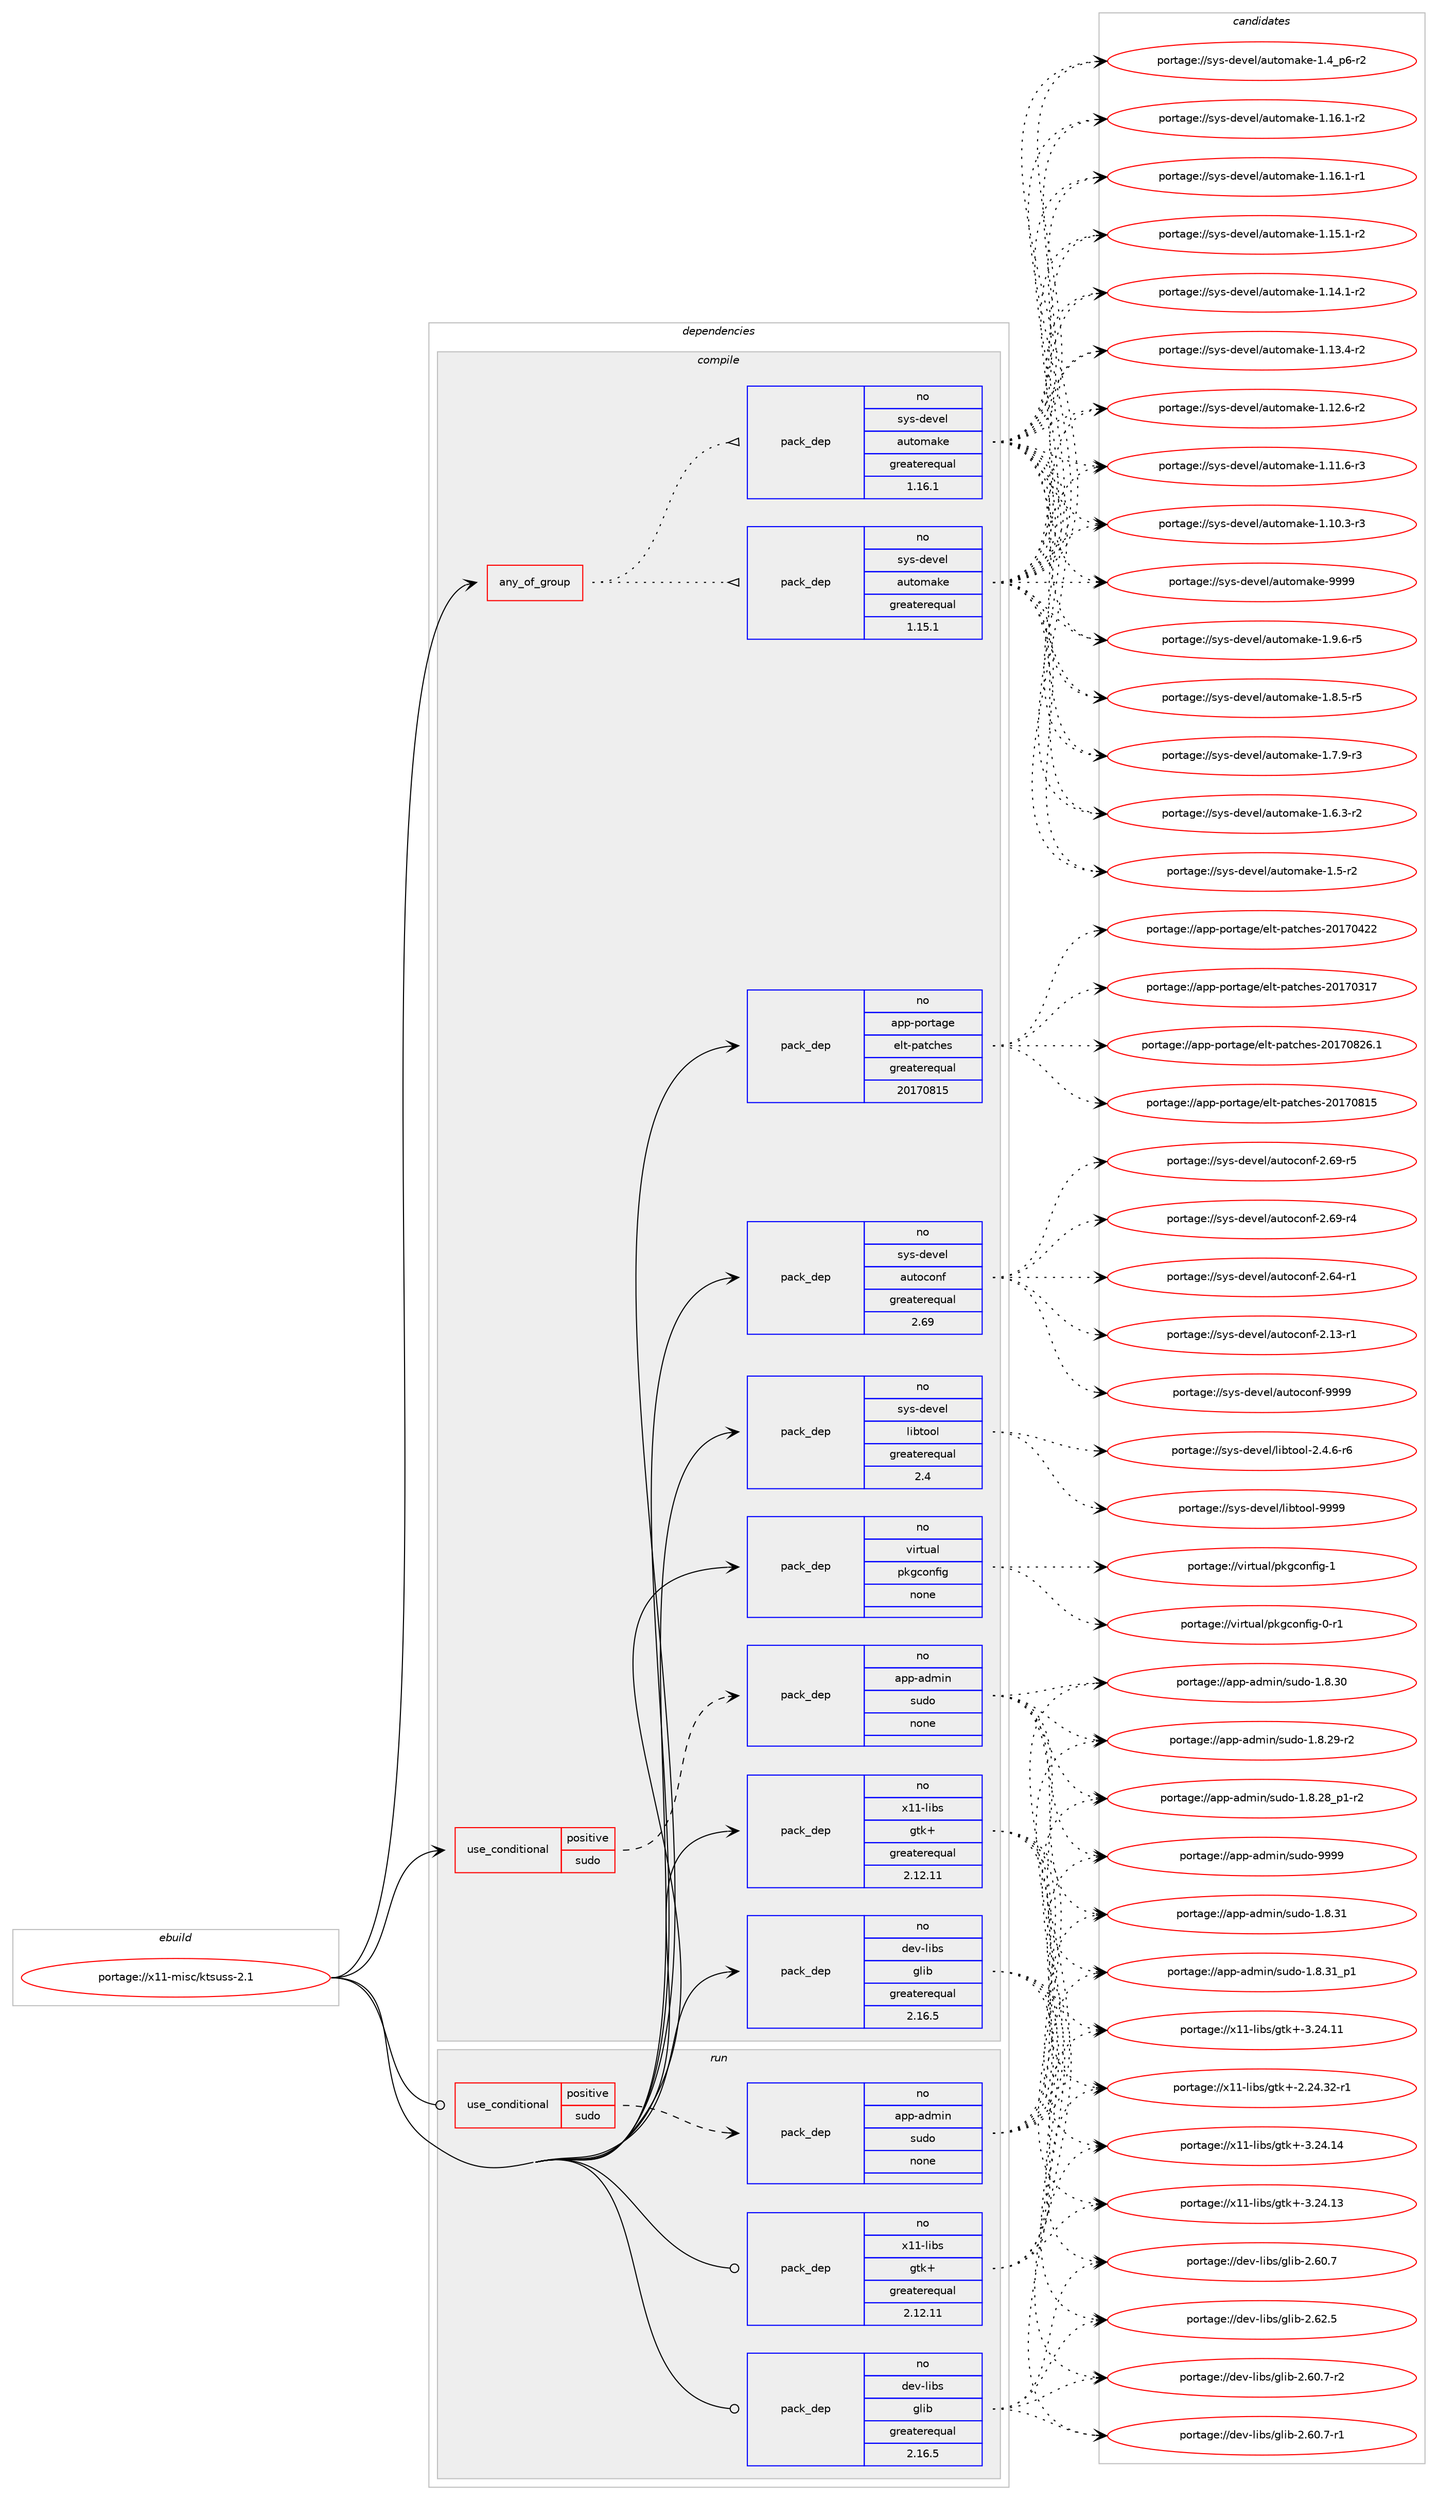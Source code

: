 digraph prolog {

# *************
# Graph options
# *************

newrank=true;
concentrate=true;
compound=true;
graph [rankdir=LR,fontname=Helvetica,fontsize=10,ranksep=1.5];#, ranksep=2.5, nodesep=0.2];
edge  [arrowhead=vee];
node  [fontname=Helvetica,fontsize=10];

# **********
# The ebuild
# **********

subgraph cluster_leftcol {
color=gray;
label=<<i>ebuild</i>>;
id [label="portage://x11-misc/ktsuss-2.1", color=red, width=4, href="../x11-misc/ktsuss-2.1.svg"];
}

# ****************
# The dependencies
# ****************

subgraph cluster_midcol {
color=gray;
label=<<i>dependencies</i>>;
subgraph cluster_compile {
fillcolor="#eeeeee";
style=filled;
label=<<i>compile</i>>;
subgraph any97 {
dependency6785 [label=<<TABLE BORDER="0" CELLBORDER="1" CELLSPACING="0" CELLPADDING="4"><TR><TD CELLPADDING="10">any_of_group</TD></TR></TABLE>>, shape=none, color=red];subgraph pack5927 {
dependency6786 [label=<<TABLE BORDER="0" CELLBORDER="1" CELLSPACING="0" CELLPADDING="4" WIDTH="220"><TR><TD ROWSPAN="6" CELLPADDING="30">pack_dep</TD></TR><TR><TD WIDTH="110">no</TD></TR><TR><TD>sys-devel</TD></TR><TR><TD>automake</TD></TR><TR><TD>greaterequal</TD></TR><TR><TD>1.16.1</TD></TR></TABLE>>, shape=none, color=blue];
}
dependency6785:e -> dependency6786:w [weight=20,style="dotted",arrowhead="oinv"];
subgraph pack5928 {
dependency6787 [label=<<TABLE BORDER="0" CELLBORDER="1" CELLSPACING="0" CELLPADDING="4" WIDTH="220"><TR><TD ROWSPAN="6" CELLPADDING="30">pack_dep</TD></TR><TR><TD WIDTH="110">no</TD></TR><TR><TD>sys-devel</TD></TR><TR><TD>automake</TD></TR><TR><TD>greaterequal</TD></TR><TR><TD>1.15.1</TD></TR></TABLE>>, shape=none, color=blue];
}
dependency6785:e -> dependency6787:w [weight=20,style="dotted",arrowhead="oinv"];
}
id:e -> dependency6785:w [weight=20,style="solid",arrowhead="vee"];
subgraph cond761 {
dependency6788 [label=<<TABLE BORDER="0" CELLBORDER="1" CELLSPACING="0" CELLPADDING="4"><TR><TD ROWSPAN="3" CELLPADDING="10">use_conditional</TD></TR><TR><TD>positive</TD></TR><TR><TD>sudo</TD></TR></TABLE>>, shape=none, color=red];
subgraph pack5929 {
dependency6789 [label=<<TABLE BORDER="0" CELLBORDER="1" CELLSPACING="0" CELLPADDING="4" WIDTH="220"><TR><TD ROWSPAN="6" CELLPADDING="30">pack_dep</TD></TR><TR><TD WIDTH="110">no</TD></TR><TR><TD>app-admin</TD></TR><TR><TD>sudo</TD></TR><TR><TD>none</TD></TR><TR><TD></TD></TR></TABLE>>, shape=none, color=blue];
}
dependency6788:e -> dependency6789:w [weight=20,style="dashed",arrowhead="vee"];
}
id:e -> dependency6788:w [weight=20,style="solid",arrowhead="vee"];
subgraph pack5930 {
dependency6790 [label=<<TABLE BORDER="0" CELLBORDER="1" CELLSPACING="0" CELLPADDING="4" WIDTH="220"><TR><TD ROWSPAN="6" CELLPADDING="30">pack_dep</TD></TR><TR><TD WIDTH="110">no</TD></TR><TR><TD>app-portage</TD></TR><TR><TD>elt-patches</TD></TR><TR><TD>greaterequal</TD></TR><TR><TD>20170815</TD></TR></TABLE>>, shape=none, color=blue];
}
id:e -> dependency6790:w [weight=20,style="solid",arrowhead="vee"];
subgraph pack5931 {
dependency6791 [label=<<TABLE BORDER="0" CELLBORDER="1" CELLSPACING="0" CELLPADDING="4" WIDTH="220"><TR><TD ROWSPAN="6" CELLPADDING="30">pack_dep</TD></TR><TR><TD WIDTH="110">no</TD></TR><TR><TD>dev-libs</TD></TR><TR><TD>glib</TD></TR><TR><TD>greaterequal</TD></TR><TR><TD>2.16.5</TD></TR></TABLE>>, shape=none, color=blue];
}
id:e -> dependency6791:w [weight=20,style="solid",arrowhead="vee"];
subgraph pack5932 {
dependency6792 [label=<<TABLE BORDER="0" CELLBORDER="1" CELLSPACING="0" CELLPADDING="4" WIDTH="220"><TR><TD ROWSPAN="6" CELLPADDING="30">pack_dep</TD></TR><TR><TD WIDTH="110">no</TD></TR><TR><TD>sys-devel</TD></TR><TR><TD>autoconf</TD></TR><TR><TD>greaterequal</TD></TR><TR><TD>2.69</TD></TR></TABLE>>, shape=none, color=blue];
}
id:e -> dependency6792:w [weight=20,style="solid",arrowhead="vee"];
subgraph pack5933 {
dependency6793 [label=<<TABLE BORDER="0" CELLBORDER="1" CELLSPACING="0" CELLPADDING="4" WIDTH="220"><TR><TD ROWSPAN="6" CELLPADDING="30">pack_dep</TD></TR><TR><TD WIDTH="110">no</TD></TR><TR><TD>sys-devel</TD></TR><TR><TD>libtool</TD></TR><TR><TD>greaterequal</TD></TR><TR><TD>2.4</TD></TR></TABLE>>, shape=none, color=blue];
}
id:e -> dependency6793:w [weight=20,style="solid",arrowhead="vee"];
subgraph pack5934 {
dependency6794 [label=<<TABLE BORDER="0" CELLBORDER="1" CELLSPACING="0" CELLPADDING="4" WIDTH="220"><TR><TD ROWSPAN="6" CELLPADDING="30">pack_dep</TD></TR><TR><TD WIDTH="110">no</TD></TR><TR><TD>virtual</TD></TR><TR><TD>pkgconfig</TD></TR><TR><TD>none</TD></TR><TR><TD></TD></TR></TABLE>>, shape=none, color=blue];
}
id:e -> dependency6794:w [weight=20,style="solid",arrowhead="vee"];
subgraph pack5935 {
dependency6795 [label=<<TABLE BORDER="0" CELLBORDER="1" CELLSPACING="0" CELLPADDING="4" WIDTH="220"><TR><TD ROWSPAN="6" CELLPADDING="30">pack_dep</TD></TR><TR><TD WIDTH="110">no</TD></TR><TR><TD>x11-libs</TD></TR><TR><TD>gtk+</TD></TR><TR><TD>greaterequal</TD></TR><TR><TD>2.12.11</TD></TR></TABLE>>, shape=none, color=blue];
}
id:e -> dependency6795:w [weight=20,style="solid",arrowhead="vee"];
}
subgraph cluster_compileandrun {
fillcolor="#eeeeee";
style=filled;
label=<<i>compile and run</i>>;
}
subgraph cluster_run {
fillcolor="#eeeeee";
style=filled;
label=<<i>run</i>>;
subgraph cond762 {
dependency6796 [label=<<TABLE BORDER="0" CELLBORDER="1" CELLSPACING="0" CELLPADDING="4"><TR><TD ROWSPAN="3" CELLPADDING="10">use_conditional</TD></TR><TR><TD>positive</TD></TR><TR><TD>sudo</TD></TR></TABLE>>, shape=none, color=red];
subgraph pack5936 {
dependency6797 [label=<<TABLE BORDER="0" CELLBORDER="1" CELLSPACING="0" CELLPADDING="4" WIDTH="220"><TR><TD ROWSPAN="6" CELLPADDING="30">pack_dep</TD></TR><TR><TD WIDTH="110">no</TD></TR><TR><TD>app-admin</TD></TR><TR><TD>sudo</TD></TR><TR><TD>none</TD></TR><TR><TD></TD></TR></TABLE>>, shape=none, color=blue];
}
dependency6796:e -> dependency6797:w [weight=20,style="dashed",arrowhead="vee"];
}
id:e -> dependency6796:w [weight=20,style="solid",arrowhead="odot"];
subgraph pack5937 {
dependency6798 [label=<<TABLE BORDER="0" CELLBORDER="1" CELLSPACING="0" CELLPADDING="4" WIDTH="220"><TR><TD ROWSPAN="6" CELLPADDING="30">pack_dep</TD></TR><TR><TD WIDTH="110">no</TD></TR><TR><TD>dev-libs</TD></TR><TR><TD>glib</TD></TR><TR><TD>greaterequal</TD></TR><TR><TD>2.16.5</TD></TR></TABLE>>, shape=none, color=blue];
}
id:e -> dependency6798:w [weight=20,style="solid",arrowhead="odot"];
subgraph pack5938 {
dependency6799 [label=<<TABLE BORDER="0" CELLBORDER="1" CELLSPACING="0" CELLPADDING="4" WIDTH="220"><TR><TD ROWSPAN="6" CELLPADDING="30">pack_dep</TD></TR><TR><TD WIDTH="110">no</TD></TR><TR><TD>x11-libs</TD></TR><TR><TD>gtk+</TD></TR><TR><TD>greaterequal</TD></TR><TR><TD>2.12.11</TD></TR></TABLE>>, shape=none, color=blue];
}
id:e -> dependency6799:w [weight=20,style="solid",arrowhead="odot"];
}
}

# **************
# The candidates
# **************

subgraph cluster_choices {
rank=same;
color=gray;
label=<<i>candidates</i>>;

subgraph choice5927 {
color=black;
nodesep=1;
choice115121115451001011181011084797117116111109971071014557575757 [label="portage://sys-devel/automake-9999", color=red, width=4,href="../sys-devel/automake-9999.svg"];
choice115121115451001011181011084797117116111109971071014549465746544511453 [label="portage://sys-devel/automake-1.9.6-r5", color=red, width=4,href="../sys-devel/automake-1.9.6-r5.svg"];
choice115121115451001011181011084797117116111109971071014549465646534511453 [label="portage://sys-devel/automake-1.8.5-r5", color=red, width=4,href="../sys-devel/automake-1.8.5-r5.svg"];
choice115121115451001011181011084797117116111109971071014549465546574511451 [label="portage://sys-devel/automake-1.7.9-r3", color=red, width=4,href="../sys-devel/automake-1.7.9-r3.svg"];
choice115121115451001011181011084797117116111109971071014549465446514511450 [label="portage://sys-devel/automake-1.6.3-r2", color=red, width=4,href="../sys-devel/automake-1.6.3-r2.svg"];
choice11512111545100101118101108479711711611110997107101454946534511450 [label="portage://sys-devel/automake-1.5-r2", color=red, width=4,href="../sys-devel/automake-1.5-r2.svg"];
choice115121115451001011181011084797117116111109971071014549465295112544511450 [label="portage://sys-devel/automake-1.4_p6-r2", color=red, width=4,href="../sys-devel/automake-1.4_p6-r2.svg"];
choice11512111545100101118101108479711711611110997107101454946495446494511450 [label="portage://sys-devel/automake-1.16.1-r2", color=red, width=4,href="../sys-devel/automake-1.16.1-r2.svg"];
choice11512111545100101118101108479711711611110997107101454946495446494511449 [label="portage://sys-devel/automake-1.16.1-r1", color=red, width=4,href="../sys-devel/automake-1.16.1-r1.svg"];
choice11512111545100101118101108479711711611110997107101454946495346494511450 [label="portage://sys-devel/automake-1.15.1-r2", color=red, width=4,href="../sys-devel/automake-1.15.1-r2.svg"];
choice11512111545100101118101108479711711611110997107101454946495246494511450 [label="portage://sys-devel/automake-1.14.1-r2", color=red, width=4,href="../sys-devel/automake-1.14.1-r2.svg"];
choice11512111545100101118101108479711711611110997107101454946495146524511450 [label="portage://sys-devel/automake-1.13.4-r2", color=red, width=4,href="../sys-devel/automake-1.13.4-r2.svg"];
choice11512111545100101118101108479711711611110997107101454946495046544511450 [label="portage://sys-devel/automake-1.12.6-r2", color=red, width=4,href="../sys-devel/automake-1.12.6-r2.svg"];
choice11512111545100101118101108479711711611110997107101454946494946544511451 [label="portage://sys-devel/automake-1.11.6-r3", color=red, width=4,href="../sys-devel/automake-1.11.6-r3.svg"];
choice11512111545100101118101108479711711611110997107101454946494846514511451 [label="portage://sys-devel/automake-1.10.3-r3", color=red, width=4,href="../sys-devel/automake-1.10.3-r3.svg"];
dependency6786:e -> choice115121115451001011181011084797117116111109971071014557575757:w [style=dotted,weight="100"];
dependency6786:e -> choice115121115451001011181011084797117116111109971071014549465746544511453:w [style=dotted,weight="100"];
dependency6786:e -> choice115121115451001011181011084797117116111109971071014549465646534511453:w [style=dotted,weight="100"];
dependency6786:e -> choice115121115451001011181011084797117116111109971071014549465546574511451:w [style=dotted,weight="100"];
dependency6786:e -> choice115121115451001011181011084797117116111109971071014549465446514511450:w [style=dotted,weight="100"];
dependency6786:e -> choice11512111545100101118101108479711711611110997107101454946534511450:w [style=dotted,weight="100"];
dependency6786:e -> choice115121115451001011181011084797117116111109971071014549465295112544511450:w [style=dotted,weight="100"];
dependency6786:e -> choice11512111545100101118101108479711711611110997107101454946495446494511450:w [style=dotted,weight="100"];
dependency6786:e -> choice11512111545100101118101108479711711611110997107101454946495446494511449:w [style=dotted,weight="100"];
dependency6786:e -> choice11512111545100101118101108479711711611110997107101454946495346494511450:w [style=dotted,weight="100"];
dependency6786:e -> choice11512111545100101118101108479711711611110997107101454946495246494511450:w [style=dotted,weight="100"];
dependency6786:e -> choice11512111545100101118101108479711711611110997107101454946495146524511450:w [style=dotted,weight="100"];
dependency6786:e -> choice11512111545100101118101108479711711611110997107101454946495046544511450:w [style=dotted,weight="100"];
dependency6786:e -> choice11512111545100101118101108479711711611110997107101454946494946544511451:w [style=dotted,weight="100"];
dependency6786:e -> choice11512111545100101118101108479711711611110997107101454946494846514511451:w [style=dotted,weight="100"];
}
subgraph choice5928 {
color=black;
nodesep=1;
choice115121115451001011181011084797117116111109971071014557575757 [label="portage://sys-devel/automake-9999", color=red, width=4,href="../sys-devel/automake-9999.svg"];
choice115121115451001011181011084797117116111109971071014549465746544511453 [label="portage://sys-devel/automake-1.9.6-r5", color=red, width=4,href="../sys-devel/automake-1.9.6-r5.svg"];
choice115121115451001011181011084797117116111109971071014549465646534511453 [label="portage://sys-devel/automake-1.8.5-r5", color=red, width=4,href="../sys-devel/automake-1.8.5-r5.svg"];
choice115121115451001011181011084797117116111109971071014549465546574511451 [label="portage://sys-devel/automake-1.7.9-r3", color=red, width=4,href="../sys-devel/automake-1.7.9-r3.svg"];
choice115121115451001011181011084797117116111109971071014549465446514511450 [label="portage://sys-devel/automake-1.6.3-r2", color=red, width=4,href="../sys-devel/automake-1.6.3-r2.svg"];
choice11512111545100101118101108479711711611110997107101454946534511450 [label="portage://sys-devel/automake-1.5-r2", color=red, width=4,href="../sys-devel/automake-1.5-r2.svg"];
choice115121115451001011181011084797117116111109971071014549465295112544511450 [label="portage://sys-devel/automake-1.4_p6-r2", color=red, width=4,href="../sys-devel/automake-1.4_p6-r2.svg"];
choice11512111545100101118101108479711711611110997107101454946495446494511450 [label="portage://sys-devel/automake-1.16.1-r2", color=red, width=4,href="../sys-devel/automake-1.16.1-r2.svg"];
choice11512111545100101118101108479711711611110997107101454946495446494511449 [label="portage://sys-devel/automake-1.16.1-r1", color=red, width=4,href="../sys-devel/automake-1.16.1-r1.svg"];
choice11512111545100101118101108479711711611110997107101454946495346494511450 [label="portage://sys-devel/automake-1.15.1-r2", color=red, width=4,href="../sys-devel/automake-1.15.1-r2.svg"];
choice11512111545100101118101108479711711611110997107101454946495246494511450 [label="portage://sys-devel/automake-1.14.1-r2", color=red, width=4,href="../sys-devel/automake-1.14.1-r2.svg"];
choice11512111545100101118101108479711711611110997107101454946495146524511450 [label="portage://sys-devel/automake-1.13.4-r2", color=red, width=4,href="../sys-devel/automake-1.13.4-r2.svg"];
choice11512111545100101118101108479711711611110997107101454946495046544511450 [label="portage://sys-devel/automake-1.12.6-r2", color=red, width=4,href="../sys-devel/automake-1.12.6-r2.svg"];
choice11512111545100101118101108479711711611110997107101454946494946544511451 [label="portage://sys-devel/automake-1.11.6-r3", color=red, width=4,href="../sys-devel/automake-1.11.6-r3.svg"];
choice11512111545100101118101108479711711611110997107101454946494846514511451 [label="portage://sys-devel/automake-1.10.3-r3", color=red, width=4,href="../sys-devel/automake-1.10.3-r3.svg"];
dependency6787:e -> choice115121115451001011181011084797117116111109971071014557575757:w [style=dotted,weight="100"];
dependency6787:e -> choice115121115451001011181011084797117116111109971071014549465746544511453:w [style=dotted,weight="100"];
dependency6787:e -> choice115121115451001011181011084797117116111109971071014549465646534511453:w [style=dotted,weight="100"];
dependency6787:e -> choice115121115451001011181011084797117116111109971071014549465546574511451:w [style=dotted,weight="100"];
dependency6787:e -> choice115121115451001011181011084797117116111109971071014549465446514511450:w [style=dotted,weight="100"];
dependency6787:e -> choice11512111545100101118101108479711711611110997107101454946534511450:w [style=dotted,weight="100"];
dependency6787:e -> choice115121115451001011181011084797117116111109971071014549465295112544511450:w [style=dotted,weight="100"];
dependency6787:e -> choice11512111545100101118101108479711711611110997107101454946495446494511450:w [style=dotted,weight="100"];
dependency6787:e -> choice11512111545100101118101108479711711611110997107101454946495446494511449:w [style=dotted,weight="100"];
dependency6787:e -> choice11512111545100101118101108479711711611110997107101454946495346494511450:w [style=dotted,weight="100"];
dependency6787:e -> choice11512111545100101118101108479711711611110997107101454946495246494511450:w [style=dotted,weight="100"];
dependency6787:e -> choice11512111545100101118101108479711711611110997107101454946495146524511450:w [style=dotted,weight="100"];
dependency6787:e -> choice11512111545100101118101108479711711611110997107101454946495046544511450:w [style=dotted,weight="100"];
dependency6787:e -> choice11512111545100101118101108479711711611110997107101454946494946544511451:w [style=dotted,weight="100"];
dependency6787:e -> choice11512111545100101118101108479711711611110997107101454946494846514511451:w [style=dotted,weight="100"];
}
subgraph choice5929 {
color=black;
nodesep=1;
choice971121124597100109105110471151171001114557575757 [label="portage://app-admin/sudo-9999", color=red, width=4,href="../app-admin/sudo-9999.svg"];
choice97112112459710010910511047115117100111454946564651499511249 [label="portage://app-admin/sudo-1.8.31_p1", color=red, width=4,href="../app-admin/sudo-1.8.31_p1.svg"];
choice9711211245971001091051104711511710011145494656465149 [label="portage://app-admin/sudo-1.8.31", color=red, width=4,href="../app-admin/sudo-1.8.31.svg"];
choice9711211245971001091051104711511710011145494656465148 [label="portage://app-admin/sudo-1.8.30", color=red, width=4,href="../app-admin/sudo-1.8.30.svg"];
choice97112112459710010910511047115117100111454946564650574511450 [label="portage://app-admin/sudo-1.8.29-r2", color=red, width=4,href="../app-admin/sudo-1.8.29-r2.svg"];
choice971121124597100109105110471151171001114549465646505695112494511450 [label="portage://app-admin/sudo-1.8.28_p1-r2", color=red, width=4,href="../app-admin/sudo-1.8.28_p1-r2.svg"];
dependency6789:e -> choice971121124597100109105110471151171001114557575757:w [style=dotted,weight="100"];
dependency6789:e -> choice97112112459710010910511047115117100111454946564651499511249:w [style=dotted,weight="100"];
dependency6789:e -> choice9711211245971001091051104711511710011145494656465149:w [style=dotted,weight="100"];
dependency6789:e -> choice9711211245971001091051104711511710011145494656465148:w [style=dotted,weight="100"];
dependency6789:e -> choice97112112459710010910511047115117100111454946564650574511450:w [style=dotted,weight="100"];
dependency6789:e -> choice971121124597100109105110471151171001114549465646505695112494511450:w [style=dotted,weight="100"];
}
subgraph choice5930 {
color=black;
nodesep=1;
choice971121124511211111411697103101471011081164511297116991041011154550484955485650544649 [label="portage://app-portage/elt-patches-20170826.1", color=red, width=4,href="../app-portage/elt-patches-20170826.1.svg"];
choice97112112451121111141169710310147101108116451129711699104101115455048495548564953 [label="portage://app-portage/elt-patches-20170815", color=red, width=4,href="../app-portage/elt-patches-20170815.svg"];
choice97112112451121111141169710310147101108116451129711699104101115455048495548525050 [label="portage://app-portage/elt-patches-20170422", color=red, width=4,href="../app-portage/elt-patches-20170422.svg"];
choice97112112451121111141169710310147101108116451129711699104101115455048495548514955 [label="portage://app-portage/elt-patches-20170317", color=red, width=4,href="../app-portage/elt-patches-20170317.svg"];
dependency6790:e -> choice971121124511211111411697103101471011081164511297116991041011154550484955485650544649:w [style=dotted,weight="100"];
dependency6790:e -> choice97112112451121111141169710310147101108116451129711699104101115455048495548564953:w [style=dotted,weight="100"];
dependency6790:e -> choice97112112451121111141169710310147101108116451129711699104101115455048495548525050:w [style=dotted,weight="100"];
dependency6790:e -> choice97112112451121111141169710310147101108116451129711699104101115455048495548514955:w [style=dotted,weight="100"];
}
subgraph choice5931 {
color=black;
nodesep=1;
choice1001011184510810598115471031081059845504654504653 [label="portage://dev-libs/glib-2.62.5", color=red, width=4,href="../dev-libs/glib-2.62.5.svg"];
choice10010111845108105981154710310810598455046544846554511450 [label="portage://dev-libs/glib-2.60.7-r2", color=red, width=4,href="../dev-libs/glib-2.60.7-r2.svg"];
choice10010111845108105981154710310810598455046544846554511449 [label="portage://dev-libs/glib-2.60.7-r1", color=red, width=4,href="../dev-libs/glib-2.60.7-r1.svg"];
choice1001011184510810598115471031081059845504654484655 [label="portage://dev-libs/glib-2.60.7", color=red, width=4,href="../dev-libs/glib-2.60.7.svg"];
dependency6791:e -> choice1001011184510810598115471031081059845504654504653:w [style=dotted,weight="100"];
dependency6791:e -> choice10010111845108105981154710310810598455046544846554511450:w [style=dotted,weight="100"];
dependency6791:e -> choice10010111845108105981154710310810598455046544846554511449:w [style=dotted,weight="100"];
dependency6791:e -> choice1001011184510810598115471031081059845504654484655:w [style=dotted,weight="100"];
}
subgraph choice5932 {
color=black;
nodesep=1;
choice115121115451001011181011084797117116111991111101024557575757 [label="portage://sys-devel/autoconf-9999", color=red, width=4,href="../sys-devel/autoconf-9999.svg"];
choice1151211154510010111810110847971171161119911111010245504654574511453 [label="portage://sys-devel/autoconf-2.69-r5", color=red, width=4,href="../sys-devel/autoconf-2.69-r5.svg"];
choice1151211154510010111810110847971171161119911111010245504654574511452 [label="portage://sys-devel/autoconf-2.69-r4", color=red, width=4,href="../sys-devel/autoconf-2.69-r4.svg"];
choice1151211154510010111810110847971171161119911111010245504654524511449 [label="portage://sys-devel/autoconf-2.64-r1", color=red, width=4,href="../sys-devel/autoconf-2.64-r1.svg"];
choice1151211154510010111810110847971171161119911111010245504649514511449 [label="portage://sys-devel/autoconf-2.13-r1", color=red, width=4,href="../sys-devel/autoconf-2.13-r1.svg"];
dependency6792:e -> choice115121115451001011181011084797117116111991111101024557575757:w [style=dotted,weight="100"];
dependency6792:e -> choice1151211154510010111810110847971171161119911111010245504654574511453:w [style=dotted,weight="100"];
dependency6792:e -> choice1151211154510010111810110847971171161119911111010245504654574511452:w [style=dotted,weight="100"];
dependency6792:e -> choice1151211154510010111810110847971171161119911111010245504654524511449:w [style=dotted,weight="100"];
dependency6792:e -> choice1151211154510010111810110847971171161119911111010245504649514511449:w [style=dotted,weight="100"];
}
subgraph choice5933 {
color=black;
nodesep=1;
choice1151211154510010111810110847108105981161111111084557575757 [label="portage://sys-devel/libtool-9999", color=red, width=4,href="../sys-devel/libtool-9999.svg"];
choice1151211154510010111810110847108105981161111111084550465246544511454 [label="portage://sys-devel/libtool-2.4.6-r6", color=red, width=4,href="../sys-devel/libtool-2.4.6-r6.svg"];
dependency6793:e -> choice1151211154510010111810110847108105981161111111084557575757:w [style=dotted,weight="100"];
dependency6793:e -> choice1151211154510010111810110847108105981161111111084550465246544511454:w [style=dotted,weight="100"];
}
subgraph choice5934 {
color=black;
nodesep=1;
choice1181051141161179710847112107103991111101021051034549 [label="portage://virtual/pkgconfig-1", color=red, width=4,href="../virtual/pkgconfig-1.svg"];
choice11810511411611797108471121071039911111010210510345484511449 [label="portage://virtual/pkgconfig-0-r1", color=red, width=4,href="../virtual/pkgconfig-0-r1.svg"];
dependency6794:e -> choice1181051141161179710847112107103991111101021051034549:w [style=dotted,weight="100"];
dependency6794:e -> choice11810511411611797108471121071039911111010210510345484511449:w [style=dotted,weight="100"];
}
subgraph choice5935 {
color=black;
nodesep=1;
choice1204949451081059811547103116107434551465052464952 [label="portage://x11-libs/gtk+-3.24.14", color=red, width=4,href="../x11-libs/gtk+-3.24.14.svg"];
choice1204949451081059811547103116107434551465052464951 [label="portage://x11-libs/gtk+-3.24.13", color=red, width=4,href="../x11-libs/gtk+-3.24.13.svg"];
choice1204949451081059811547103116107434551465052464949 [label="portage://x11-libs/gtk+-3.24.11", color=red, width=4,href="../x11-libs/gtk+-3.24.11.svg"];
choice12049494510810598115471031161074345504650524651504511449 [label="portage://x11-libs/gtk+-2.24.32-r1", color=red, width=4,href="../x11-libs/gtk+-2.24.32-r1.svg"];
dependency6795:e -> choice1204949451081059811547103116107434551465052464952:w [style=dotted,weight="100"];
dependency6795:e -> choice1204949451081059811547103116107434551465052464951:w [style=dotted,weight="100"];
dependency6795:e -> choice1204949451081059811547103116107434551465052464949:w [style=dotted,weight="100"];
dependency6795:e -> choice12049494510810598115471031161074345504650524651504511449:w [style=dotted,weight="100"];
}
subgraph choice5936 {
color=black;
nodesep=1;
choice971121124597100109105110471151171001114557575757 [label="portage://app-admin/sudo-9999", color=red, width=4,href="../app-admin/sudo-9999.svg"];
choice97112112459710010910511047115117100111454946564651499511249 [label="portage://app-admin/sudo-1.8.31_p1", color=red, width=4,href="../app-admin/sudo-1.8.31_p1.svg"];
choice9711211245971001091051104711511710011145494656465149 [label="portage://app-admin/sudo-1.8.31", color=red, width=4,href="../app-admin/sudo-1.8.31.svg"];
choice9711211245971001091051104711511710011145494656465148 [label="portage://app-admin/sudo-1.8.30", color=red, width=4,href="../app-admin/sudo-1.8.30.svg"];
choice97112112459710010910511047115117100111454946564650574511450 [label="portage://app-admin/sudo-1.8.29-r2", color=red, width=4,href="../app-admin/sudo-1.8.29-r2.svg"];
choice971121124597100109105110471151171001114549465646505695112494511450 [label="portage://app-admin/sudo-1.8.28_p1-r2", color=red, width=4,href="../app-admin/sudo-1.8.28_p1-r2.svg"];
dependency6797:e -> choice971121124597100109105110471151171001114557575757:w [style=dotted,weight="100"];
dependency6797:e -> choice97112112459710010910511047115117100111454946564651499511249:w [style=dotted,weight="100"];
dependency6797:e -> choice9711211245971001091051104711511710011145494656465149:w [style=dotted,weight="100"];
dependency6797:e -> choice9711211245971001091051104711511710011145494656465148:w [style=dotted,weight="100"];
dependency6797:e -> choice97112112459710010910511047115117100111454946564650574511450:w [style=dotted,weight="100"];
dependency6797:e -> choice971121124597100109105110471151171001114549465646505695112494511450:w [style=dotted,weight="100"];
}
subgraph choice5937 {
color=black;
nodesep=1;
choice1001011184510810598115471031081059845504654504653 [label="portage://dev-libs/glib-2.62.5", color=red, width=4,href="../dev-libs/glib-2.62.5.svg"];
choice10010111845108105981154710310810598455046544846554511450 [label="portage://dev-libs/glib-2.60.7-r2", color=red, width=4,href="../dev-libs/glib-2.60.7-r2.svg"];
choice10010111845108105981154710310810598455046544846554511449 [label="portage://dev-libs/glib-2.60.7-r1", color=red, width=4,href="../dev-libs/glib-2.60.7-r1.svg"];
choice1001011184510810598115471031081059845504654484655 [label="portage://dev-libs/glib-2.60.7", color=red, width=4,href="../dev-libs/glib-2.60.7.svg"];
dependency6798:e -> choice1001011184510810598115471031081059845504654504653:w [style=dotted,weight="100"];
dependency6798:e -> choice10010111845108105981154710310810598455046544846554511450:w [style=dotted,weight="100"];
dependency6798:e -> choice10010111845108105981154710310810598455046544846554511449:w [style=dotted,weight="100"];
dependency6798:e -> choice1001011184510810598115471031081059845504654484655:w [style=dotted,weight="100"];
}
subgraph choice5938 {
color=black;
nodesep=1;
choice1204949451081059811547103116107434551465052464952 [label="portage://x11-libs/gtk+-3.24.14", color=red, width=4,href="../x11-libs/gtk+-3.24.14.svg"];
choice1204949451081059811547103116107434551465052464951 [label="portage://x11-libs/gtk+-3.24.13", color=red, width=4,href="../x11-libs/gtk+-3.24.13.svg"];
choice1204949451081059811547103116107434551465052464949 [label="portage://x11-libs/gtk+-3.24.11", color=red, width=4,href="../x11-libs/gtk+-3.24.11.svg"];
choice12049494510810598115471031161074345504650524651504511449 [label="portage://x11-libs/gtk+-2.24.32-r1", color=red, width=4,href="../x11-libs/gtk+-2.24.32-r1.svg"];
dependency6799:e -> choice1204949451081059811547103116107434551465052464952:w [style=dotted,weight="100"];
dependency6799:e -> choice1204949451081059811547103116107434551465052464951:w [style=dotted,weight="100"];
dependency6799:e -> choice1204949451081059811547103116107434551465052464949:w [style=dotted,weight="100"];
dependency6799:e -> choice12049494510810598115471031161074345504650524651504511449:w [style=dotted,weight="100"];
}
}

}

